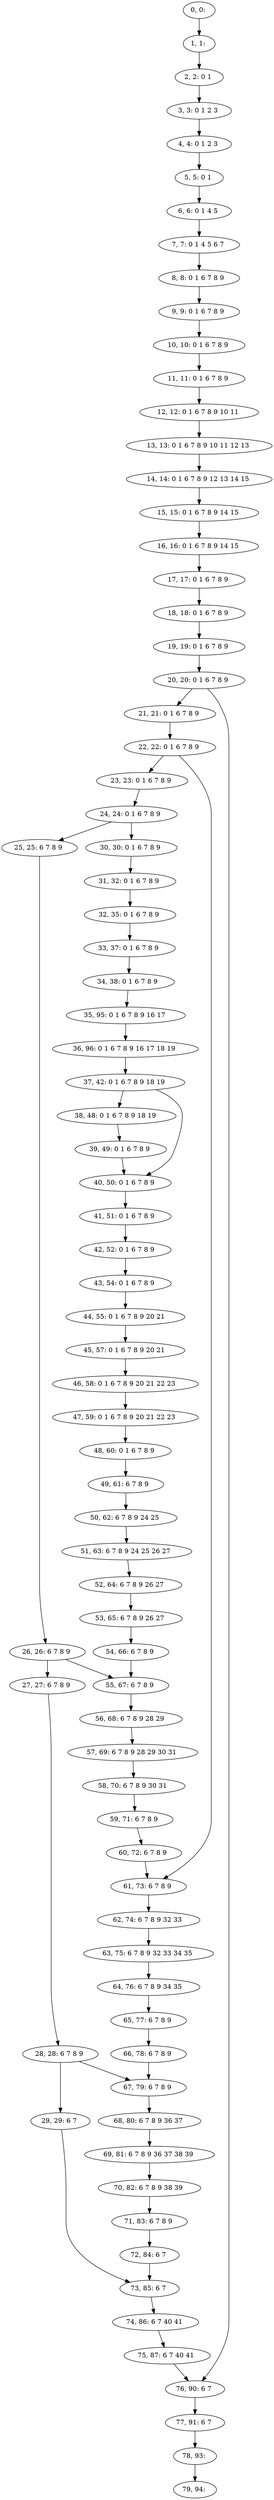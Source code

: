 digraph G {
0[label="0, 0: "];
1[label="1, 1: "];
2[label="2, 2: 0 1 "];
3[label="3, 3: 0 1 2 3 "];
4[label="4, 4: 0 1 2 3 "];
5[label="5, 5: 0 1 "];
6[label="6, 6: 0 1 4 5 "];
7[label="7, 7: 0 1 4 5 6 7 "];
8[label="8, 8: 0 1 6 7 8 9 "];
9[label="9, 9: 0 1 6 7 8 9 "];
10[label="10, 10: 0 1 6 7 8 9 "];
11[label="11, 11: 0 1 6 7 8 9 "];
12[label="12, 12: 0 1 6 7 8 9 10 11 "];
13[label="13, 13: 0 1 6 7 8 9 10 11 12 13 "];
14[label="14, 14: 0 1 6 7 8 9 12 13 14 15 "];
15[label="15, 15: 0 1 6 7 8 9 14 15 "];
16[label="16, 16: 0 1 6 7 8 9 14 15 "];
17[label="17, 17: 0 1 6 7 8 9 "];
18[label="18, 18: 0 1 6 7 8 9 "];
19[label="19, 19: 0 1 6 7 8 9 "];
20[label="20, 20: 0 1 6 7 8 9 "];
21[label="21, 21: 0 1 6 7 8 9 "];
22[label="22, 22: 0 1 6 7 8 9 "];
23[label="23, 23: 0 1 6 7 8 9 "];
24[label="24, 24: 0 1 6 7 8 9 "];
25[label="25, 25: 6 7 8 9 "];
26[label="26, 26: 6 7 8 9 "];
27[label="27, 27: 6 7 8 9 "];
28[label="28, 28: 6 7 8 9 "];
29[label="29, 29: 6 7 "];
30[label="30, 30: 0 1 6 7 8 9 "];
31[label="31, 32: 0 1 6 7 8 9 "];
32[label="32, 35: 0 1 6 7 8 9 "];
33[label="33, 37: 0 1 6 7 8 9 "];
34[label="34, 38: 0 1 6 7 8 9 "];
35[label="35, 95: 0 1 6 7 8 9 16 17 "];
36[label="36, 96: 0 1 6 7 8 9 16 17 18 19 "];
37[label="37, 42: 0 1 6 7 8 9 18 19 "];
38[label="38, 48: 0 1 6 7 8 9 18 19 "];
39[label="39, 49: 0 1 6 7 8 9 "];
40[label="40, 50: 0 1 6 7 8 9 "];
41[label="41, 51: 0 1 6 7 8 9 "];
42[label="42, 52: 0 1 6 7 8 9 "];
43[label="43, 54: 0 1 6 7 8 9 "];
44[label="44, 55: 0 1 6 7 8 9 20 21 "];
45[label="45, 57: 0 1 6 7 8 9 20 21 "];
46[label="46, 58: 0 1 6 7 8 9 20 21 22 23 "];
47[label="47, 59: 0 1 6 7 8 9 20 21 22 23 "];
48[label="48, 60: 0 1 6 7 8 9 "];
49[label="49, 61: 6 7 8 9 "];
50[label="50, 62: 6 7 8 9 24 25 "];
51[label="51, 63: 6 7 8 9 24 25 26 27 "];
52[label="52, 64: 6 7 8 9 26 27 "];
53[label="53, 65: 6 7 8 9 26 27 "];
54[label="54, 66: 6 7 8 9 "];
55[label="55, 67: 6 7 8 9 "];
56[label="56, 68: 6 7 8 9 28 29 "];
57[label="57, 69: 6 7 8 9 28 29 30 31 "];
58[label="58, 70: 6 7 8 9 30 31 "];
59[label="59, 71: 6 7 8 9 "];
60[label="60, 72: 6 7 8 9 "];
61[label="61, 73: 6 7 8 9 "];
62[label="62, 74: 6 7 8 9 32 33 "];
63[label="63, 75: 6 7 8 9 32 33 34 35 "];
64[label="64, 76: 6 7 8 9 34 35 "];
65[label="65, 77: 6 7 8 9 "];
66[label="66, 78: 6 7 8 9 "];
67[label="67, 79: 6 7 8 9 "];
68[label="68, 80: 6 7 8 9 36 37 "];
69[label="69, 81: 6 7 8 9 36 37 38 39 "];
70[label="70, 82: 6 7 8 9 38 39 "];
71[label="71, 83: 6 7 8 9 "];
72[label="72, 84: 6 7 "];
73[label="73, 85: 6 7 "];
74[label="74, 86: 6 7 40 41 "];
75[label="75, 87: 6 7 40 41 "];
76[label="76, 90: 6 7 "];
77[label="77, 91: 6 7 "];
78[label="78, 93: "];
79[label="79, 94: "];
0->1 ;
1->2 ;
2->3 ;
3->4 ;
4->5 ;
5->6 ;
6->7 ;
7->8 ;
8->9 ;
9->10 ;
10->11 ;
11->12 ;
12->13 ;
13->14 ;
14->15 ;
15->16 ;
16->17 ;
17->18 ;
18->19 ;
19->20 ;
20->21 ;
20->76 ;
21->22 ;
22->23 ;
22->61 ;
23->24 ;
24->25 ;
24->30 ;
25->26 ;
26->27 ;
26->55 ;
27->28 ;
28->29 ;
28->67 ;
29->73 ;
30->31 ;
31->32 ;
32->33 ;
33->34 ;
34->35 ;
35->36 ;
36->37 ;
37->38 ;
37->40 ;
38->39 ;
39->40 ;
40->41 ;
41->42 ;
42->43 ;
43->44 ;
44->45 ;
45->46 ;
46->47 ;
47->48 ;
48->49 ;
49->50 ;
50->51 ;
51->52 ;
52->53 ;
53->54 ;
54->55 ;
55->56 ;
56->57 ;
57->58 ;
58->59 ;
59->60 ;
60->61 ;
61->62 ;
62->63 ;
63->64 ;
64->65 ;
65->66 ;
66->67 ;
67->68 ;
68->69 ;
69->70 ;
70->71 ;
71->72 ;
72->73 ;
73->74 ;
74->75 ;
75->76 ;
76->77 ;
77->78 ;
78->79 ;
}

